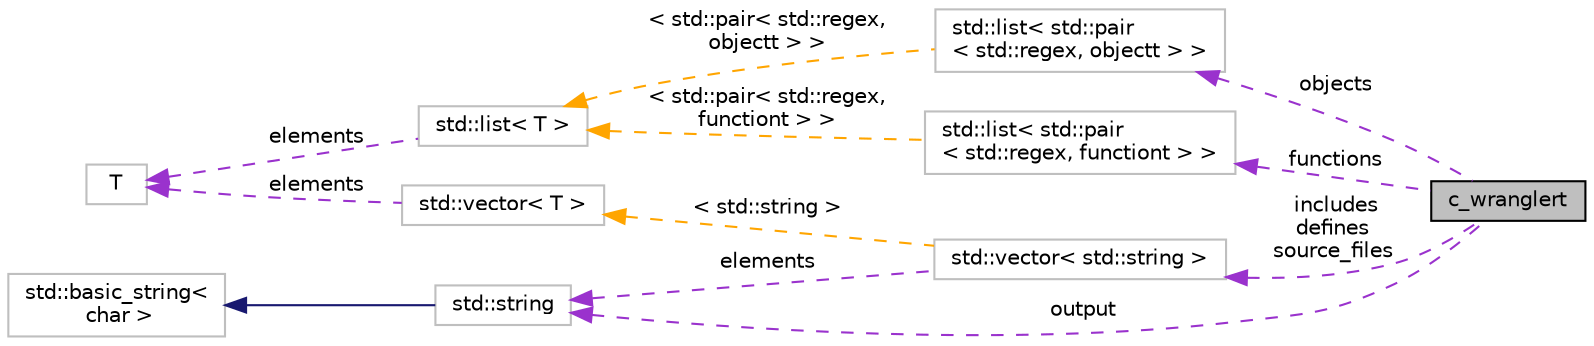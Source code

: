 digraph "c_wranglert"
{
 // LATEX_PDF_SIZE
  bgcolor="transparent";
  edge [fontname="Helvetica",fontsize="10",labelfontname="Helvetica",labelfontsize="10"];
  node [fontname="Helvetica",fontsize="10",shape=record];
  rankdir="LR";
  Node1 [label="c_wranglert",height=0.2,width=0.4,color="black", fillcolor="grey75", style="filled", fontcolor="black",tooltip=" "];
  Node2 -> Node1 [dir="back",color="darkorchid3",fontsize="10",style="dashed",label=" objects" ,fontname="Helvetica"];
  Node2 [label="std::list\< std::pair\l\< std::regex, objectt \> \>",height=0.2,width=0.4,color="grey75",tooltip=" "];
  Node3 -> Node2 [dir="back",color="orange",fontsize="10",style="dashed",label=" \< std::pair\< std::regex,\l objectt \> \>" ,fontname="Helvetica"];
  Node3 [label="std::list\< T \>",height=0.2,width=0.4,color="grey75",tooltip="STL class."];
  Node4 -> Node3 [dir="back",color="darkorchid3",fontsize="10",style="dashed",label=" elements" ,fontname="Helvetica"];
  Node4 [label="T",height=0.2,width=0.4,color="grey75",tooltip=" "];
  Node5 -> Node1 [dir="back",color="darkorchid3",fontsize="10",style="dashed",label=" functions" ,fontname="Helvetica"];
  Node5 [label="std::list\< std::pair\l\< std::regex, functiont \> \>",height=0.2,width=0.4,color="grey75",tooltip=" "];
  Node3 -> Node5 [dir="back",color="orange",fontsize="10",style="dashed",label=" \< std::pair\< std::regex,\l functiont \> \>" ,fontname="Helvetica"];
  Node6 -> Node1 [dir="back",color="darkorchid3",fontsize="10",style="dashed",label=" output" ,fontname="Helvetica"];
  Node6 [label="std::string",height=0.2,width=0.4,color="grey75",tooltip="STL class."];
  Node7 -> Node6 [dir="back",color="midnightblue",fontsize="10",style="solid",fontname="Helvetica"];
  Node7 [label="std::basic_string\<\l char \>",height=0.2,width=0.4,color="grey75",tooltip="STL class."];
  Node8 -> Node1 [dir="back",color="darkorchid3",fontsize="10",style="dashed",label=" includes\ndefines\nsource_files" ,fontname="Helvetica"];
  Node8 [label="std::vector\< std::string \>",height=0.2,width=0.4,color="grey75",tooltip=" "];
  Node6 -> Node8 [dir="back",color="darkorchid3",fontsize="10",style="dashed",label=" elements" ,fontname="Helvetica"];
  Node9 -> Node8 [dir="back",color="orange",fontsize="10",style="dashed",label=" \< std::string \>" ,fontname="Helvetica"];
  Node9 [label="std::vector\< T \>",height=0.2,width=0.4,color="grey75",tooltip="STL class."];
  Node4 -> Node9 [dir="back",color="darkorchid3",fontsize="10",style="dashed",label=" elements" ,fontname="Helvetica"];
}
